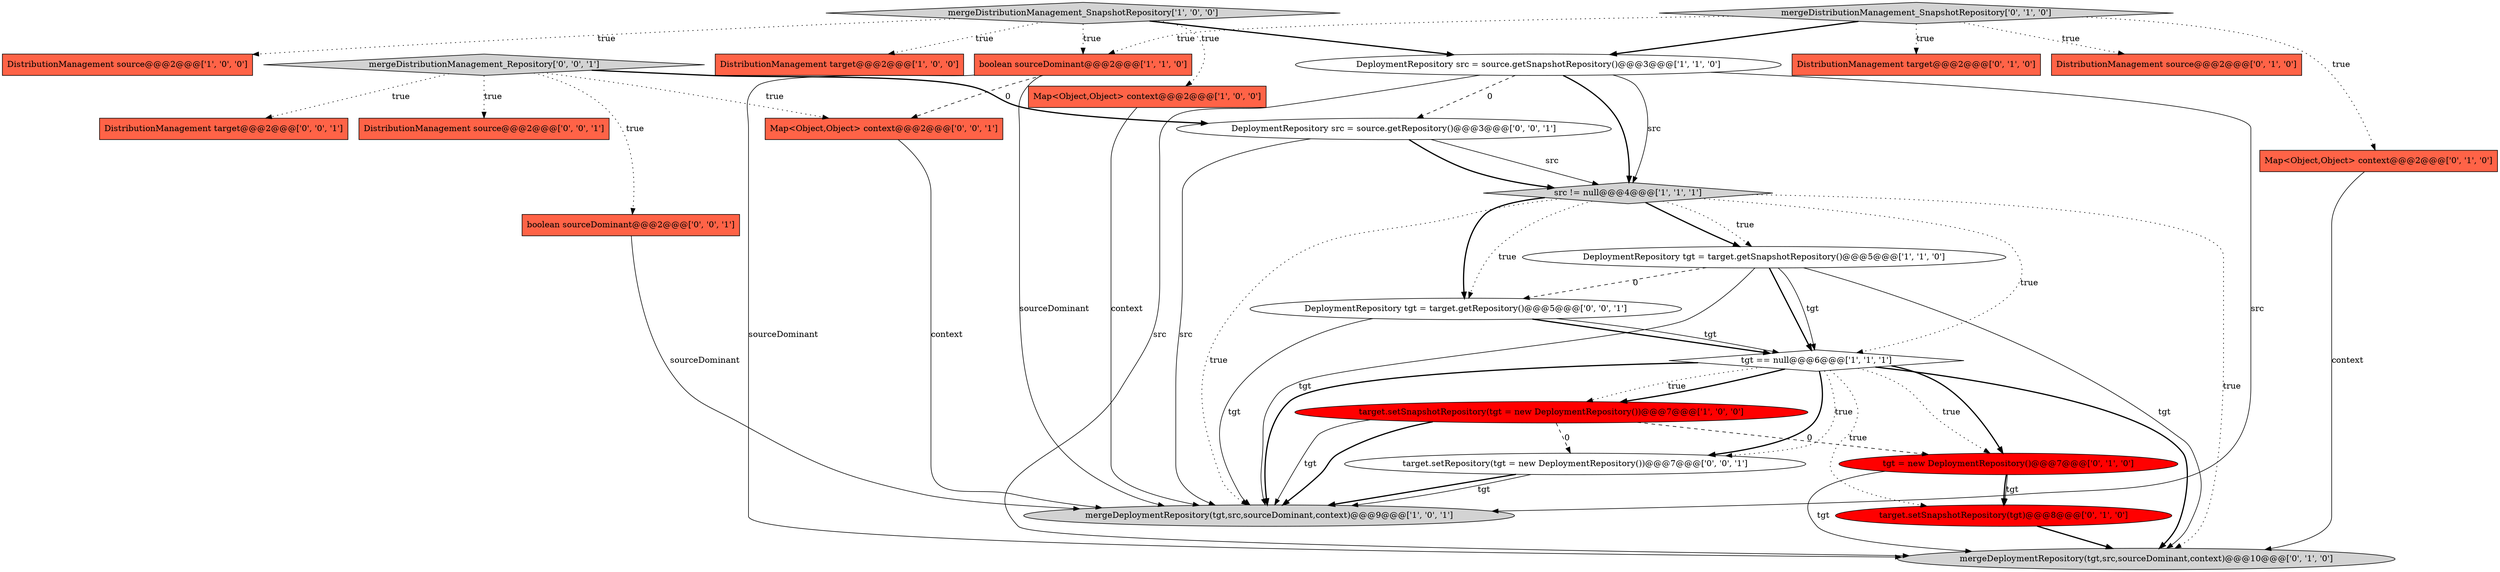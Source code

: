 digraph {
21 [style = filled, label = "DeploymentRepository tgt = target.getRepository()@@@5@@@['0', '0', '1']", fillcolor = white, shape = ellipse image = "AAA0AAABBB3BBB"];
2 [style = filled, label = "mergeDeploymentRepository(tgt,src,sourceDominant,context)@@@9@@@['1', '0', '1']", fillcolor = lightgray, shape = ellipse image = "AAA0AAABBB1BBB"];
16 [style = filled, label = "tgt = new DeploymentRepository()@@@7@@@['0', '1', '0']", fillcolor = red, shape = ellipse image = "AAA1AAABBB2BBB"];
3 [style = filled, label = "Map<Object,Object> context@@@2@@@['1', '0', '0']", fillcolor = tomato, shape = box image = "AAA0AAABBB1BBB"];
13 [style = filled, label = "DistributionManagement target@@@2@@@['0', '1', '0']", fillcolor = tomato, shape = box image = "AAA0AAABBB2BBB"];
10 [style = filled, label = "src != null@@@4@@@['1', '1', '1']", fillcolor = lightgray, shape = diamond image = "AAA0AAABBB1BBB"];
6 [style = filled, label = "mergeDistributionManagement_SnapshotRepository['1', '0', '0']", fillcolor = lightgray, shape = diamond image = "AAA0AAABBB1BBB"];
9 [style = filled, label = "DeploymentRepository src = source.getSnapshotRepository()@@@3@@@['1', '1', '0']", fillcolor = white, shape = ellipse image = "AAA0AAABBB1BBB"];
23 [style = filled, label = "DistributionManagement target@@@2@@@['0', '0', '1']", fillcolor = tomato, shape = box image = "AAA0AAABBB3BBB"];
22 [style = filled, label = "DeploymentRepository src = source.getRepository()@@@3@@@['0', '0', '1']", fillcolor = white, shape = ellipse image = "AAA0AAABBB3BBB"];
17 [style = filled, label = "target.setSnapshotRepository(tgt)@@@8@@@['0', '1', '0']", fillcolor = red, shape = ellipse image = "AAA1AAABBB2BBB"];
19 [style = filled, label = "DistributionManagement source@@@2@@@['0', '0', '1']", fillcolor = tomato, shape = box image = "AAA0AAABBB3BBB"];
4 [style = filled, label = "DistributionManagement target@@@2@@@['1', '0', '0']", fillcolor = tomato, shape = box image = "AAA0AAABBB1BBB"];
14 [style = filled, label = "Map<Object,Object> context@@@2@@@['0', '1', '0']", fillcolor = tomato, shape = box image = "AAA0AAABBB2BBB"];
11 [style = filled, label = "DistributionManagement source@@@2@@@['0', '1', '0']", fillcolor = tomato, shape = box image = "AAA0AAABBB2BBB"];
7 [style = filled, label = "DistributionManagement source@@@2@@@['1', '0', '0']", fillcolor = tomato, shape = box image = "AAA0AAABBB1BBB"];
15 [style = filled, label = "mergeDeploymentRepository(tgt,src,sourceDominant,context)@@@10@@@['0', '1', '0']", fillcolor = lightgray, shape = ellipse image = "AAA0AAABBB2BBB"];
1 [style = filled, label = "target.setSnapshotRepository(tgt = new DeploymentRepository())@@@7@@@['1', '0', '0']", fillcolor = red, shape = ellipse image = "AAA1AAABBB1BBB"];
5 [style = filled, label = "tgt == null@@@6@@@['1', '1', '1']", fillcolor = white, shape = diamond image = "AAA0AAABBB1BBB"];
25 [style = filled, label = "mergeDistributionManagement_Repository['0', '0', '1']", fillcolor = lightgray, shape = diamond image = "AAA0AAABBB3BBB"];
18 [style = filled, label = "boolean sourceDominant@@@2@@@['0', '0', '1']", fillcolor = tomato, shape = box image = "AAA0AAABBB3BBB"];
20 [style = filled, label = "target.setRepository(tgt = new DeploymentRepository())@@@7@@@['0', '0', '1']", fillcolor = white, shape = ellipse image = "AAA0AAABBB3BBB"];
0 [style = filled, label = "DeploymentRepository tgt = target.getSnapshotRepository()@@@5@@@['1', '1', '0']", fillcolor = white, shape = ellipse image = "AAA0AAABBB1BBB"];
24 [style = filled, label = "Map<Object,Object> context@@@2@@@['0', '0', '1']", fillcolor = tomato, shape = box image = "AAA0AAABBB3BBB"];
8 [style = filled, label = "boolean sourceDominant@@@2@@@['1', '1', '0']", fillcolor = tomato, shape = box image = "AAA0AAABBB1BBB"];
12 [style = filled, label = "mergeDistributionManagement_SnapshotRepository['0', '1', '0']", fillcolor = lightgray, shape = diamond image = "AAA0AAABBB2BBB"];
5->17 [style = dotted, label="true"];
22->2 [style = solid, label="src"];
16->17 [style = solid, label="tgt"];
21->2 [style = solid, label="tgt"];
0->15 [style = solid, label="tgt"];
25->22 [style = bold, label=""];
5->20 [style = bold, label=""];
8->15 [style = solid, label="sourceDominant"];
12->8 [style = dotted, label="true"];
3->2 [style = solid, label="context"];
18->2 [style = solid, label="sourceDominant"];
9->10 [style = solid, label="src"];
5->1 [style = dotted, label="true"];
1->2 [style = solid, label="tgt"];
8->2 [style = solid, label="sourceDominant"];
5->15 [style = bold, label=""];
16->15 [style = solid, label="tgt"];
25->24 [style = dotted, label="true"];
9->22 [style = dashed, label="0"];
1->20 [style = dashed, label="0"];
10->21 [style = bold, label=""];
0->5 [style = solid, label="tgt"];
14->15 [style = solid, label="context"];
9->10 [style = bold, label=""];
16->17 [style = bold, label=""];
8->24 [style = dashed, label="0"];
12->9 [style = bold, label=""];
10->5 [style = dotted, label="true"];
9->2 [style = solid, label="src"];
25->18 [style = dotted, label="true"];
22->10 [style = solid, label="src"];
20->2 [style = bold, label=""];
20->2 [style = solid, label="tgt"];
5->16 [style = bold, label=""];
10->15 [style = dotted, label="true"];
21->5 [style = bold, label=""];
5->1 [style = bold, label=""];
12->11 [style = dotted, label="true"];
5->2 [style = bold, label=""];
12->14 [style = dotted, label="true"];
12->13 [style = dotted, label="true"];
0->2 [style = solid, label="tgt"];
6->4 [style = dotted, label="true"];
21->5 [style = solid, label="tgt"];
10->2 [style = dotted, label="true"];
6->8 [style = dotted, label="true"];
1->16 [style = dashed, label="0"];
0->21 [style = dashed, label="0"];
10->0 [style = bold, label=""];
9->15 [style = solid, label="src"];
5->16 [style = dotted, label="true"];
17->15 [style = bold, label=""];
22->10 [style = bold, label=""];
6->7 [style = dotted, label="true"];
10->0 [style = dotted, label="true"];
5->20 [style = dotted, label="true"];
1->2 [style = bold, label=""];
25->23 [style = dotted, label="true"];
6->9 [style = bold, label=""];
6->3 [style = dotted, label="true"];
25->19 [style = dotted, label="true"];
10->21 [style = dotted, label="true"];
0->5 [style = bold, label=""];
24->2 [style = solid, label="context"];
}
